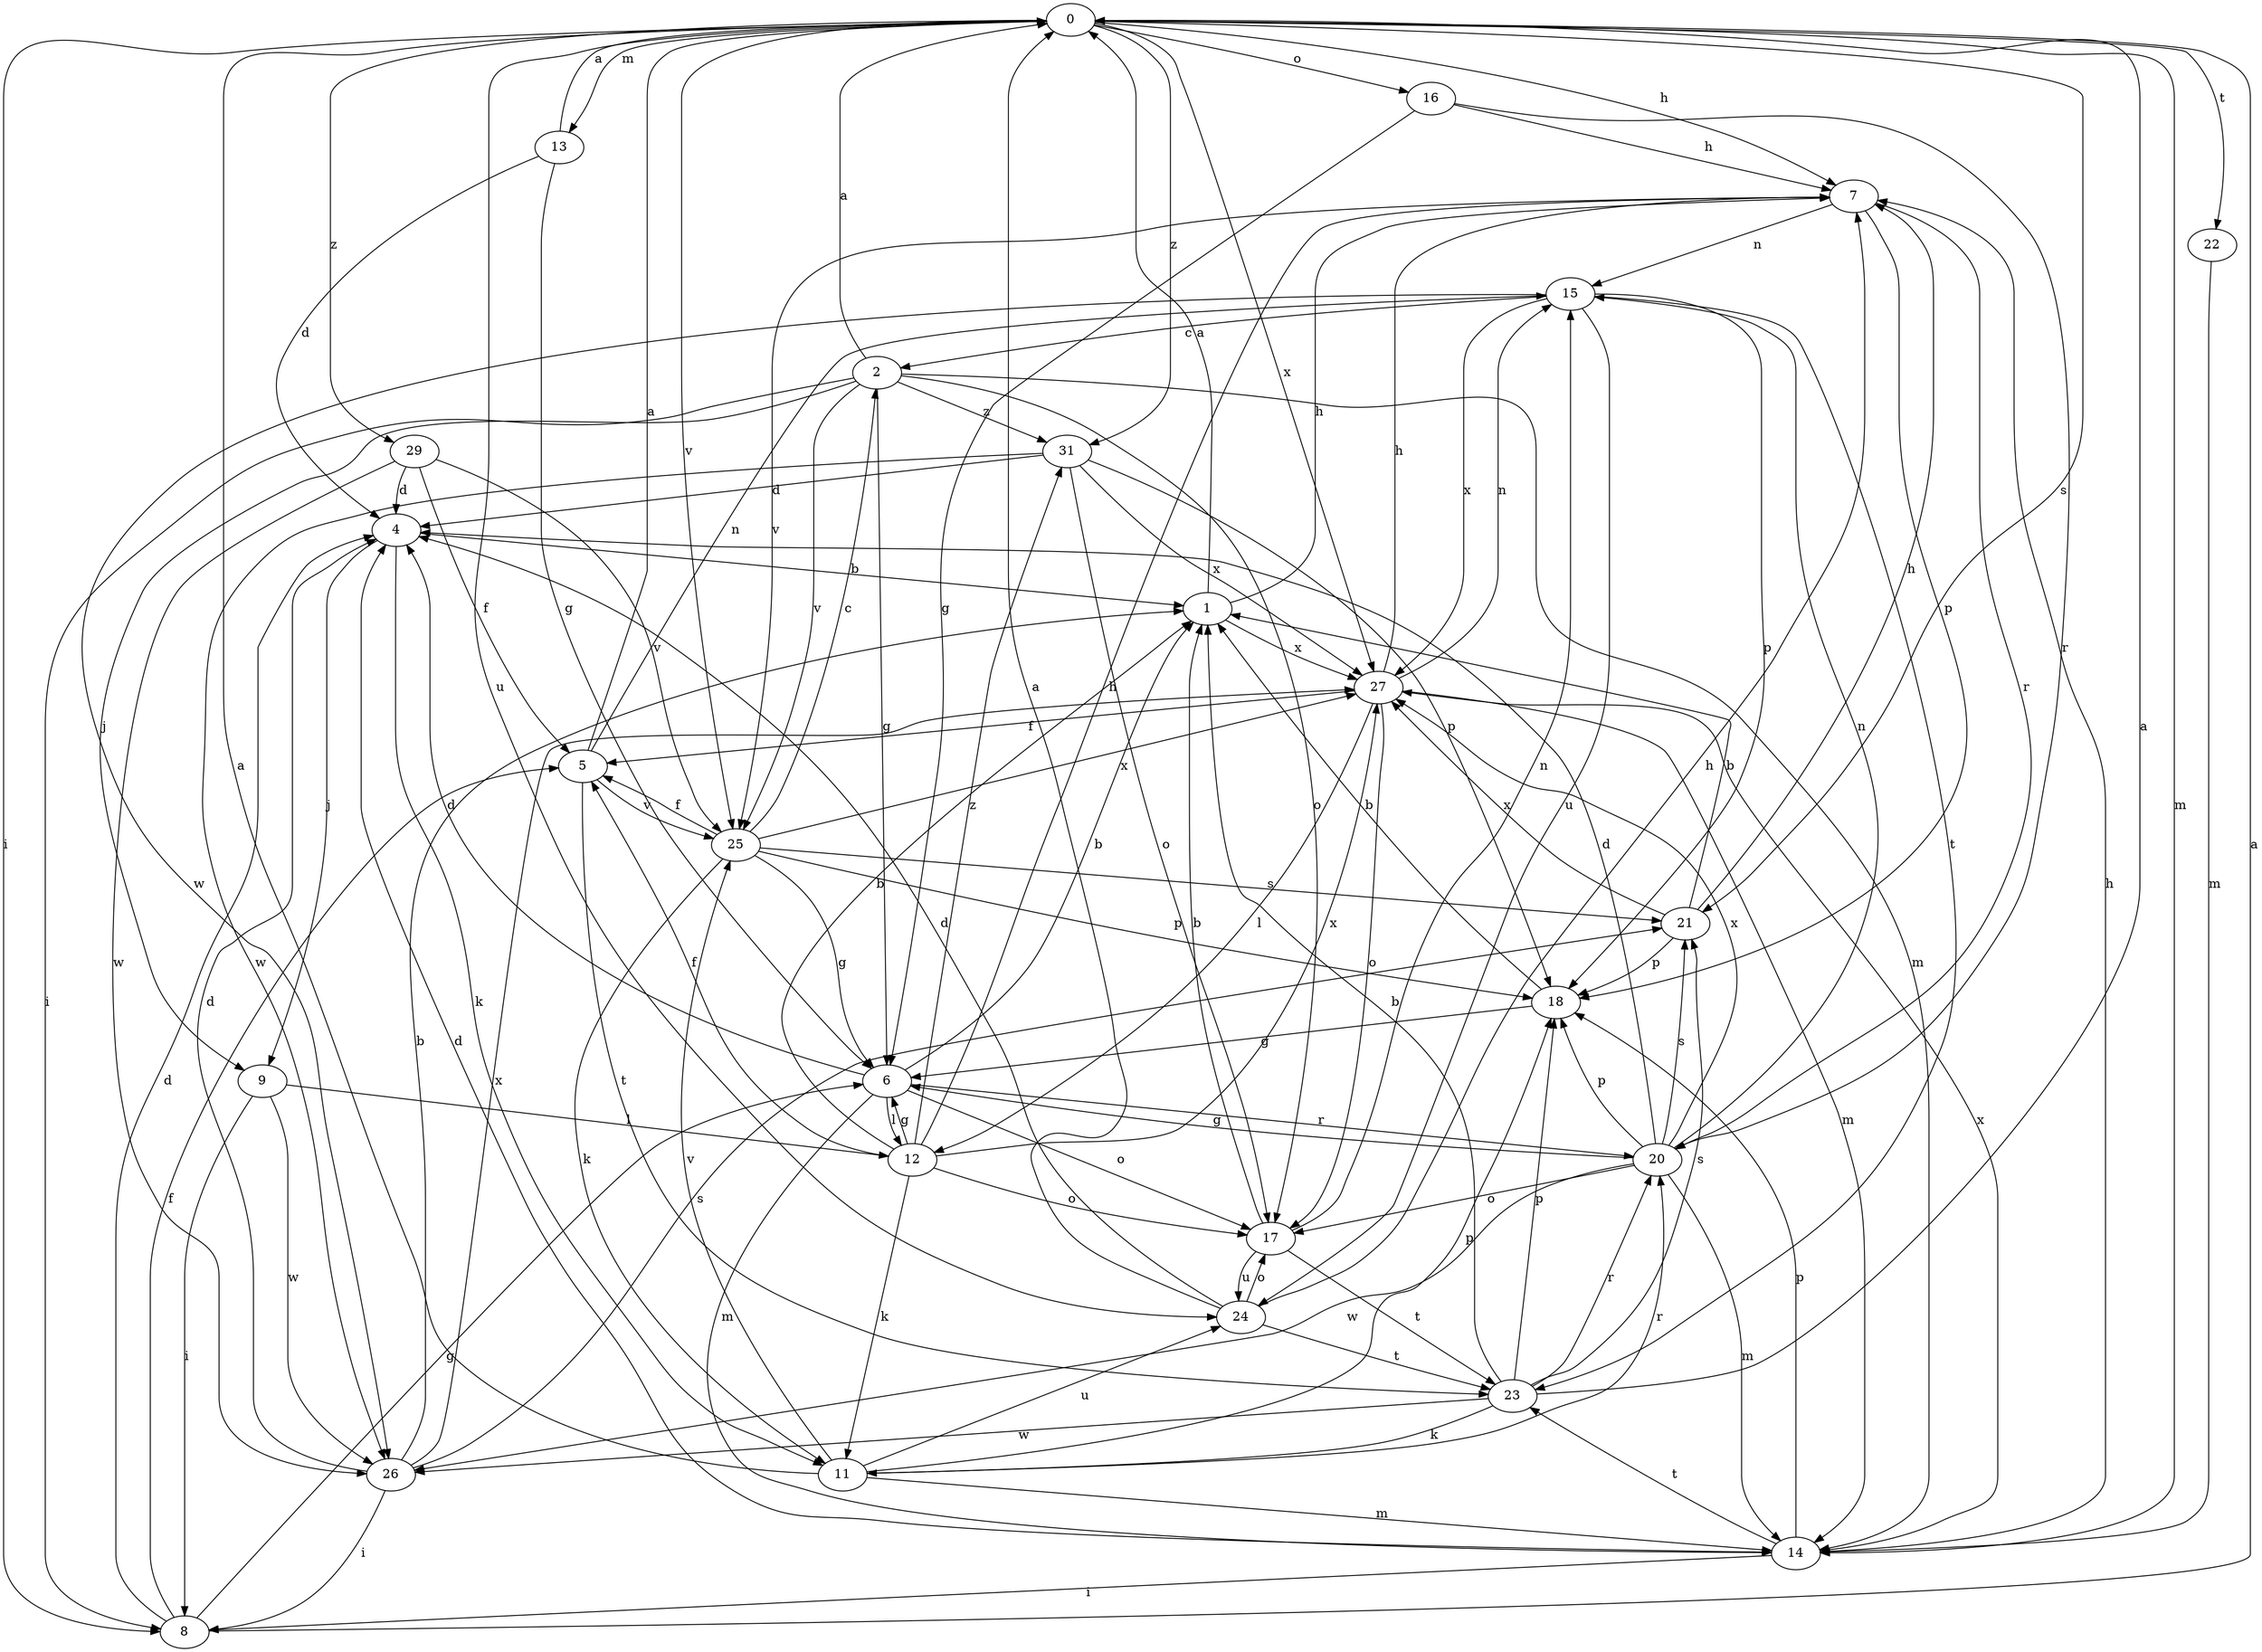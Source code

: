 strict digraph  {
0;
1;
2;
4;
5;
6;
7;
8;
9;
11;
12;
13;
14;
15;
16;
17;
18;
20;
21;
22;
23;
24;
25;
26;
27;
29;
31;
0 -> 7  [label=h];
0 -> 8  [label=i];
0 -> 13  [label=m];
0 -> 14  [label=m];
0 -> 16  [label=o];
0 -> 21  [label=s];
0 -> 22  [label=t];
0 -> 24  [label=u];
0 -> 25  [label=v];
0 -> 27  [label=x];
0 -> 29  [label=z];
0 -> 31  [label=z];
1 -> 0  [label=a];
1 -> 7  [label=h];
1 -> 27  [label=x];
2 -> 0  [label=a];
2 -> 6  [label=g];
2 -> 8  [label=i];
2 -> 9  [label=j];
2 -> 14  [label=m];
2 -> 17  [label=o];
2 -> 25  [label=v];
2 -> 31  [label=z];
4 -> 1  [label=b];
4 -> 9  [label=j];
4 -> 11  [label=k];
5 -> 0  [label=a];
5 -> 15  [label=n];
5 -> 23  [label=t];
5 -> 25  [label=v];
6 -> 1  [label=b];
6 -> 4  [label=d];
6 -> 12  [label=l];
6 -> 14  [label=m];
6 -> 17  [label=o];
6 -> 20  [label=r];
7 -> 15  [label=n];
7 -> 18  [label=p];
7 -> 20  [label=r];
7 -> 25  [label=v];
8 -> 0  [label=a];
8 -> 4  [label=d];
8 -> 5  [label=f];
8 -> 6  [label=g];
9 -> 8  [label=i];
9 -> 12  [label=l];
9 -> 26  [label=w];
11 -> 0  [label=a];
11 -> 14  [label=m];
11 -> 18  [label=p];
11 -> 20  [label=r];
11 -> 24  [label=u];
11 -> 25  [label=v];
12 -> 1  [label=b];
12 -> 5  [label=f];
12 -> 6  [label=g];
12 -> 7  [label=h];
12 -> 11  [label=k];
12 -> 17  [label=o];
12 -> 27  [label=x];
12 -> 31  [label=z];
13 -> 0  [label=a];
13 -> 4  [label=d];
13 -> 6  [label=g];
14 -> 4  [label=d];
14 -> 7  [label=h];
14 -> 8  [label=i];
14 -> 18  [label=p];
14 -> 23  [label=t];
14 -> 27  [label=x];
15 -> 2  [label=c];
15 -> 18  [label=p];
15 -> 23  [label=t];
15 -> 24  [label=u];
15 -> 26  [label=w];
15 -> 27  [label=x];
16 -> 6  [label=g];
16 -> 7  [label=h];
16 -> 20  [label=r];
17 -> 1  [label=b];
17 -> 15  [label=n];
17 -> 23  [label=t];
17 -> 24  [label=u];
18 -> 1  [label=b];
18 -> 6  [label=g];
20 -> 4  [label=d];
20 -> 6  [label=g];
20 -> 14  [label=m];
20 -> 15  [label=n];
20 -> 17  [label=o];
20 -> 18  [label=p];
20 -> 21  [label=s];
20 -> 26  [label=w];
20 -> 27  [label=x];
21 -> 1  [label=b];
21 -> 7  [label=h];
21 -> 18  [label=p];
21 -> 27  [label=x];
22 -> 14  [label=m];
23 -> 0  [label=a];
23 -> 1  [label=b];
23 -> 11  [label=k];
23 -> 18  [label=p];
23 -> 20  [label=r];
23 -> 21  [label=s];
23 -> 26  [label=w];
24 -> 0  [label=a];
24 -> 4  [label=d];
24 -> 7  [label=h];
24 -> 17  [label=o];
24 -> 23  [label=t];
25 -> 2  [label=c];
25 -> 5  [label=f];
25 -> 6  [label=g];
25 -> 11  [label=k];
25 -> 18  [label=p];
25 -> 21  [label=s];
25 -> 27  [label=x];
26 -> 1  [label=b];
26 -> 4  [label=d];
26 -> 8  [label=i];
26 -> 21  [label=s];
26 -> 27  [label=x];
27 -> 5  [label=f];
27 -> 7  [label=h];
27 -> 12  [label=l];
27 -> 14  [label=m];
27 -> 15  [label=n];
27 -> 17  [label=o];
29 -> 4  [label=d];
29 -> 5  [label=f];
29 -> 25  [label=v];
29 -> 26  [label=w];
31 -> 4  [label=d];
31 -> 17  [label=o];
31 -> 18  [label=p];
31 -> 26  [label=w];
31 -> 27  [label=x];
}
